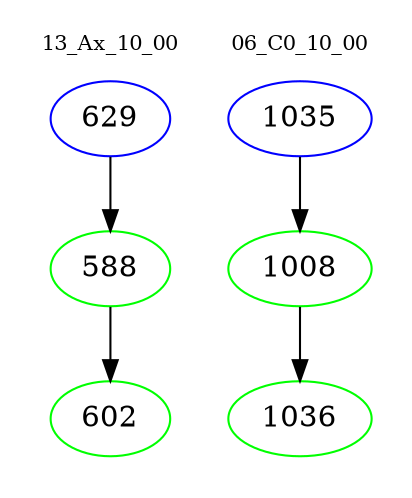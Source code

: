 digraph{
subgraph cluster_0 {
color = white
label = "13_Ax_10_00";
fontsize=10;
T0_629 [label="629", color="blue"]
T0_629 -> T0_588 [color="black"]
T0_588 [label="588", color="green"]
T0_588 -> T0_602 [color="black"]
T0_602 [label="602", color="green"]
}
subgraph cluster_1 {
color = white
label = "06_C0_10_00";
fontsize=10;
T1_1035 [label="1035", color="blue"]
T1_1035 -> T1_1008 [color="black"]
T1_1008 [label="1008", color="green"]
T1_1008 -> T1_1036 [color="black"]
T1_1036 [label="1036", color="green"]
}
}
